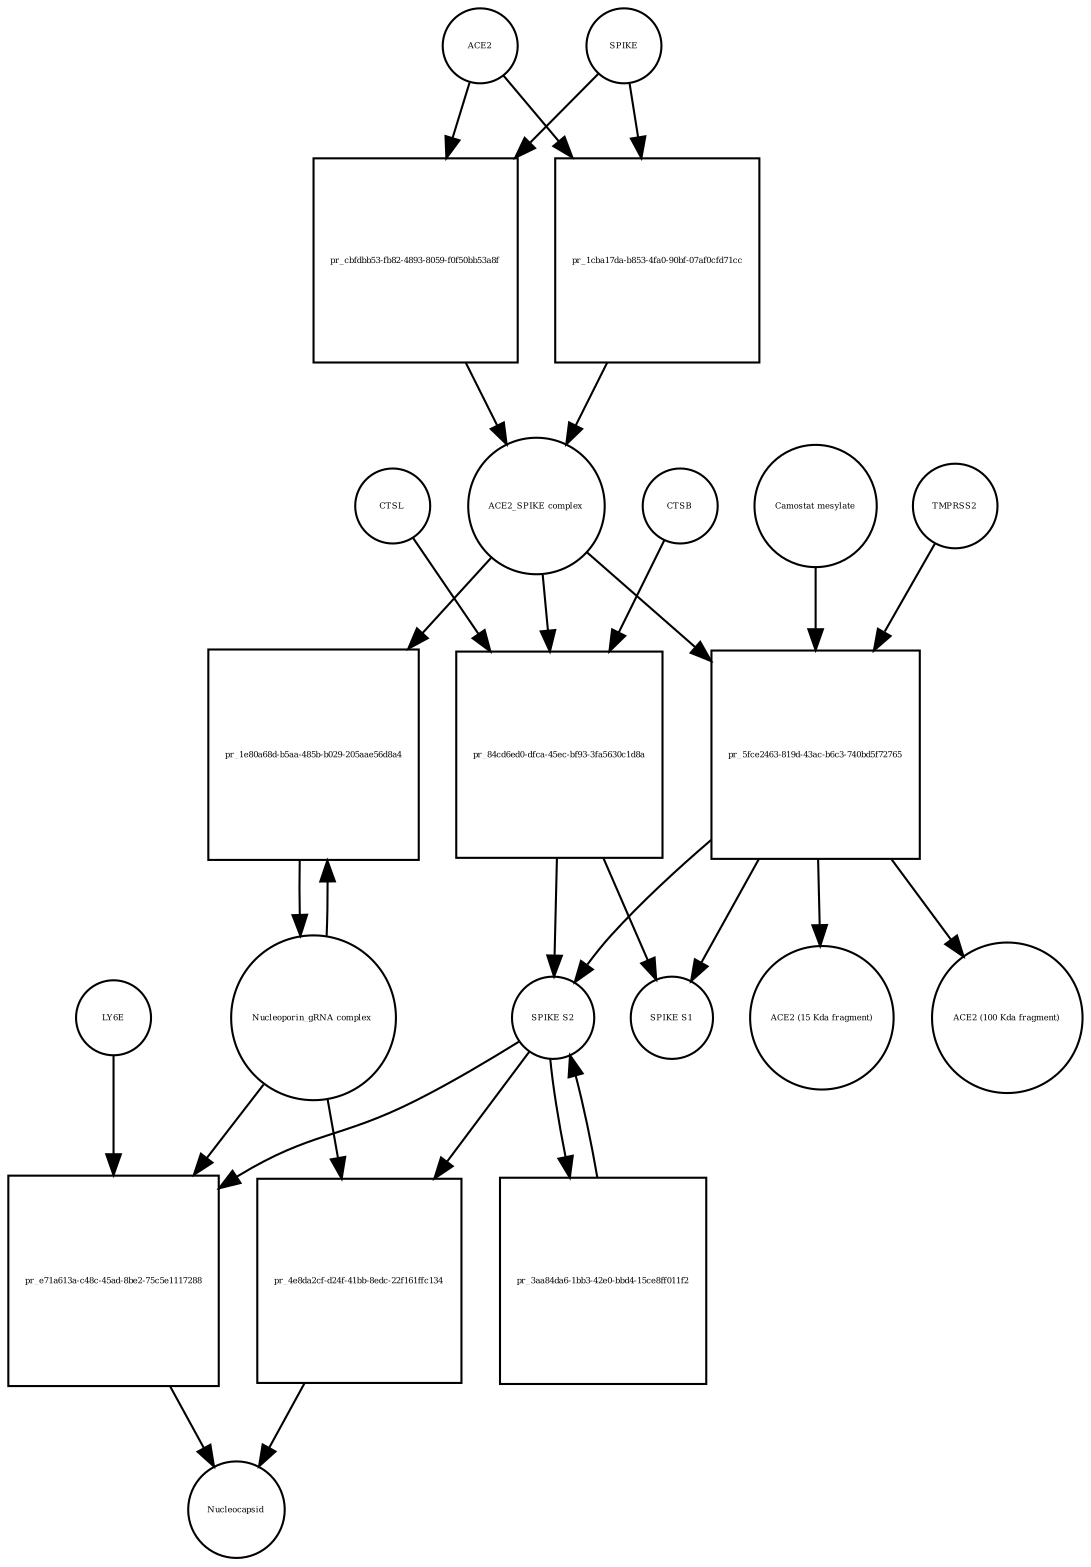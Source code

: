 strict digraph  {
ACE2 [annotation="", bipartite=0, cls=macromolecule, fontsize=4, label=ACE2, shape=circle];
"pr_cbfdbb53-fb82-4893-8059-f0f50bb53a8f" [annotation="", bipartite=1, cls=process, fontsize=4, label="pr_cbfdbb53-fb82-4893-8059-f0f50bb53a8f", shape=square];
"ACE2_SPIKE complex" [annotation="", bipartite=0, cls=complex, fontsize=4, label="ACE2_SPIKE complex", shape=circle];
SPIKE [annotation="", bipartite=0, cls="macromolecule multimer", fontsize=4, label=SPIKE, shape=circle];
"Nucleoporin_gRNA complex " [annotation="", bipartite=0, cls=complex, fontsize=4, label="Nucleoporin_gRNA complex ", shape=circle];
"pr_1e80a68d-b5aa-485b-b029-205aae56d8a4" [annotation="", bipartite=1, cls=process, fontsize=4, label="pr_1e80a68d-b5aa-485b-b029-205aae56d8a4", shape=square];
"pr_84cd6ed0-dfca-45ec-bf93-3fa5630c1d8a" [annotation="", bipartite=1, cls=process, fontsize=4, label="pr_84cd6ed0-dfca-45ec-bf93-3fa5630c1d8a", shape=square];
"SPIKE S2" [annotation="", bipartite=0, cls=macromolecule, fontsize=4, label="SPIKE S2", shape=circle];
CTSB [annotation="", bipartite=0, cls=macromolecule, fontsize=4, label=CTSB, shape=circle];
CTSL [annotation="", bipartite=0, cls=macromolecule, fontsize=4, label=CTSL, shape=circle];
"SPIKE S1" [annotation="", bipartite=0, cls=macromolecule, fontsize=4, label="SPIKE S1", shape=circle];
"pr_5fce2463-819d-43ac-b6c3-740bd5f72765" [annotation="", bipartite=1, cls=process, fontsize=4, label="pr_5fce2463-819d-43ac-b6c3-740bd5f72765", shape=square];
TMPRSS2 [annotation="", bipartite=0, cls=macromolecule, fontsize=4, label=TMPRSS2, shape=circle];
"Camostat mesylate" [annotation="urn_miriam_pubchem.compound_2536", bipartite=0, cls="simple chemical", fontsize=4, label="Camostat mesylate", shape=circle];
"ACE2 (15 Kda fragment)" [annotation="", bipartite=0, cls=macromolecule, fontsize=4, label="ACE2 (15 Kda fragment)", shape=circle];
"ACE2 (100 Kda fragment)" [annotation="", bipartite=0, cls=macromolecule, fontsize=4, label="ACE2 (100 Kda fragment)", shape=circle];
"pr_1cba17da-b853-4fa0-90bf-07af0cfd71cc" [annotation="", bipartite=1, cls=process, fontsize=4, label="pr_1cba17da-b853-4fa0-90bf-07af0cfd71cc", shape=square];
"pr_e71a613a-c48c-45ad-8be2-75c5e1117288" [annotation="", bipartite=1, cls=process, fontsize=4, label="pr_e71a613a-c48c-45ad-8be2-75c5e1117288", shape=square];
Nucleocapsid [annotation="", bipartite=0, cls=complex, fontsize=4, label=Nucleocapsid, shape=circle];
LY6E [annotation="", bipartite=0, cls=macromolecule, fontsize=4, label=LY6E, shape=circle];
"pr_3aa84da6-1bb3-42e0-bbd4-15ce8ff011f2" [annotation="", bipartite=1, cls=process, fontsize=4, label="pr_3aa84da6-1bb3-42e0-bbd4-15ce8ff011f2", shape=square];
"pr_4e8da2cf-d24f-41bb-8edc-22f161ffc134" [annotation="", bipartite=1, cls=process, fontsize=4, label="pr_4e8da2cf-d24f-41bb-8edc-22f161ffc134", shape=square];
ACE2 -> "pr_cbfdbb53-fb82-4893-8059-f0f50bb53a8f"  [annotation="", interaction_type=consumption];
ACE2 -> "pr_1cba17da-b853-4fa0-90bf-07af0cfd71cc"  [annotation="", interaction_type=consumption];
"pr_cbfdbb53-fb82-4893-8059-f0f50bb53a8f" -> "ACE2_SPIKE complex"  [annotation="", interaction_type=production];
"ACE2_SPIKE complex" -> "pr_1e80a68d-b5aa-485b-b029-205aae56d8a4"  [annotation="urn_miriam_pubmed_32142651|urn_miriam_pubmed_32094589", interaction_type=stimulation];
"ACE2_SPIKE complex" -> "pr_84cd6ed0-dfca-45ec-bf93-3fa5630c1d8a"  [annotation="", interaction_type=consumption];
"ACE2_SPIKE complex" -> "pr_5fce2463-819d-43ac-b6c3-740bd5f72765"  [annotation="", interaction_type=consumption];
SPIKE -> "pr_cbfdbb53-fb82-4893-8059-f0f50bb53a8f"  [annotation="", interaction_type=consumption];
SPIKE -> "pr_1cba17da-b853-4fa0-90bf-07af0cfd71cc"  [annotation="", interaction_type=consumption];
"Nucleoporin_gRNA complex " -> "pr_1e80a68d-b5aa-485b-b029-205aae56d8a4"  [annotation="", interaction_type=consumption];
"Nucleoporin_gRNA complex " -> "pr_e71a613a-c48c-45ad-8be2-75c5e1117288"  [annotation="", interaction_type=consumption];
"Nucleoporin_gRNA complex " -> "pr_4e8da2cf-d24f-41bb-8edc-22f161ffc134"  [annotation="", interaction_type=consumption];
"pr_1e80a68d-b5aa-485b-b029-205aae56d8a4" -> "Nucleoporin_gRNA complex "  [annotation="", interaction_type=production];
"pr_84cd6ed0-dfca-45ec-bf93-3fa5630c1d8a" -> "SPIKE S2"  [annotation="", interaction_type=production];
"pr_84cd6ed0-dfca-45ec-bf93-3fa5630c1d8a" -> "SPIKE S1"  [annotation="", interaction_type=production];
"SPIKE S2" -> "pr_e71a613a-c48c-45ad-8be2-75c5e1117288"  [annotation="urn_miriam_doi_10.1101%2F2020.03.05.979260|urn_miriam_doi_10.1101%2F2020.04.02.021469", interaction_type=stimulation];
"SPIKE S2" -> "pr_3aa84da6-1bb3-42e0-bbd4-15ce8ff011f2"  [annotation="", interaction_type=consumption];
"SPIKE S2" -> "pr_4e8da2cf-d24f-41bb-8edc-22f161ffc134"  [annotation="", interaction_type=stimulation];
CTSB -> "pr_84cd6ed0-dfca-45ec-bf93-3fa5630c1d8a"  [annotation=urn_miriam_pubmed_32142651, interaction_type=catalysis];
CTSL -> "pr_84cd6ed0-dfca-45ec-bf93-3fa5630c1d8a"  [annotation=urn_miriam_pubmed_32142651, interaction_type=catalysis];
"pr_5fce2463-819d-43ac-b6c3-740bd5f72765" -> "SPIKE S2"  [annotation="", interaction_type=production];
"pr_5fce2463-819d-43ac-b6c3-740bd5f72765" -> "SPIKE S1"  [annotation="", interaction_type=production];
"pr_5fce2463-819d-43ac-b6c3-740bd5f72765" -> "ACE2 (15 Kda fragment)"  [annotation="", interaction_type=production];
"pr_5fce2463-819d-43ac-b6c3-740bd5f72765" -> "ACE2 (100 Kda fragment)"  [annotation="", interaction_type=production];
TMPRSS2 -> "pr_5fce2463-819d-43ac-b6c3-740bd5f72765"  [annotation="urn_miriam_pubmed_32142651|urn_miriam_pubmed_32094589|urn_miriam_pubmed_24227843", interaction_type=catalysis];
"Camostat mesylate" -> "pr_5fce2463-819d-43ac-b6c3-740bd5f72765"  [annotation="urn_miriam_pubmed_32142651|urn_miriam_pubmed_32094589|urn_miriam_pubmed_24227843", interaction_type=inhibition];
"pr_1cba17da-b853-4fa0-90bf-07af0cfd71cc" -> "ACE2_SPIKE complex"  [annotation="", interaction_type=production];
"pr_e71a613a-c48c-45ad-8be2-75c5e1117288" -> Nucleocapsid  [annotation="", interaction_type=production];
LY6E -> "pr_e71a613a-c48c-45ad-8be2-75c5e1117288"  [annotation="urn_miriam_doi_10.1101%2F2020.03.05.979260|urn_miriam_doi_10.1101%2F2020.04.02.021469", interaction_type=inhibition];
"pr_3aa84da6-1bb3-42e0-bbd4-15ce8ff011f2" -> "SPIKE S2"  [annotation="", interaction_type=production];
"pr_4e8da2cf-d24f-41bb-8edc-22f161ffc134" -> Nucleocapsid  [annotation="", interaction_type=production];
}
